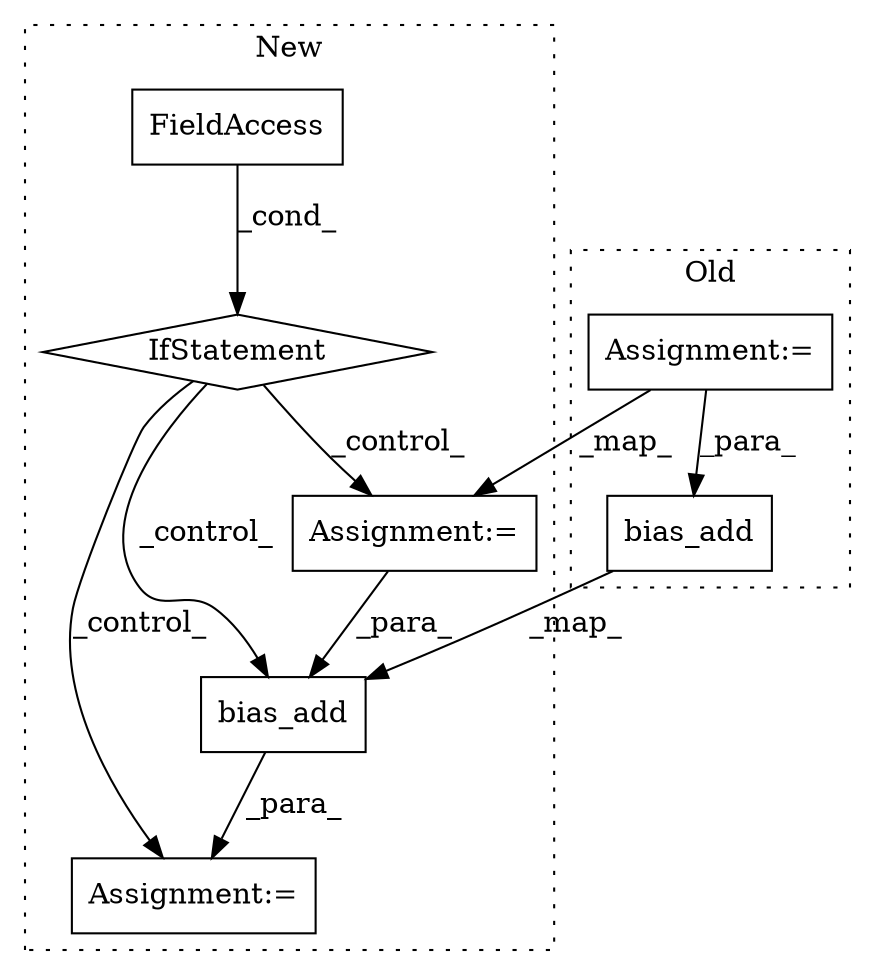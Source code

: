 digraph G {
subgraph cluster0 {
1 [label="bias_add" a="32" s="5398,5437" l="9,1" shape="box"];
7 [label="Assignment:=" a="7" s="5183" l="1" shape="box"];
label = "Old";
style="dotted";
}
subgraph cluster1 {
2 [label="bias_add" a="32" s="5183,5200" l="9,1" shape="box"];
3 [label="FieldAccess" a="22" s="5104" l="9" shape="box"];
4 [label="IfStatement" a="25" s="5100,5113" l="4,2" shape="diamond"];
5 [label="Assignment:=" a="7" s="5168" l="1" shape="box"];
6 [label="Assignment:=" a="7" s="5124" l="1" shape="box"];
label = "New";
style="dotted";
}
1 -> 2 [label="_map_"];
2 -> 5 [label="_para_"];
3 -> 4 [label="_cond_"];
4 -> 5 [label="_control_"];
4 -> 2 [label="_control_"];
4 -> 6 [label="_control_"];
6 -> 2 [label="_para_"];
7 -> 1 [label="_para_"];
7 -> 6 [label="_map_"];
}